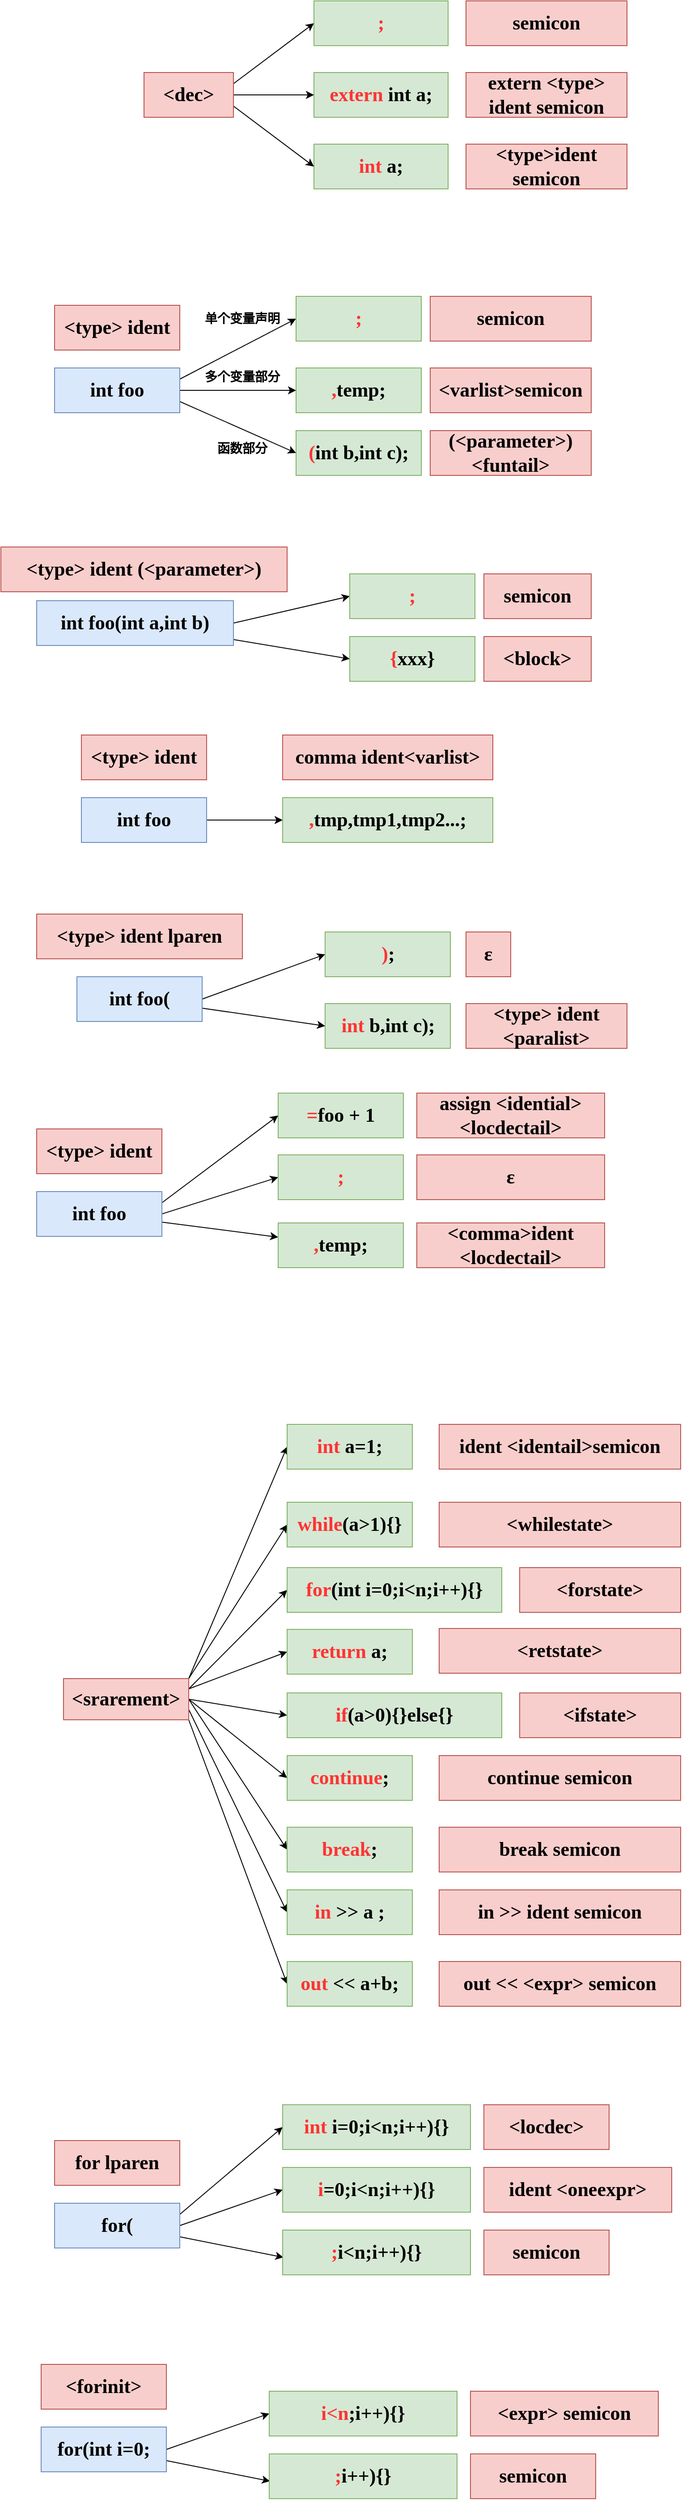 <mxfile version="14.5.1" type="device"><diagram id="L90BtgbcNzhv3W5qgDc9" name="第 1 页"><mxGraphModel dx="981" dy="1730" grid="1" gridSize="10" guides="1" tooltips="1" connect="1" arrows="1" fold="1" page="1" pageScale="1" pageWidth="827" pageHeight="1169" math="0" shadow="0"><root><mxCell id="0"/><mxCell id="1" parent="0"/><mxCell id="10o4doqSelz8UvttUUYn-6" style="rounded=0;orthogonalLoop=1;jettySize=auto;html=1;exitX=1;exitY=0.25;exitDx=0;exitDy=0;entryX=0;entryY=0.5;entryDx=0;entryDy=0;" parent="1" source="10o4doqSelz8UvttUUYn-1" target="10o4doqSelz8UvttUUYn-5" edge="1"><mxGeometry relative="1" as="geometry"/></mxCell><mxCell id="10o4doqSelz8UvttUUYn-7" style="edgeStyle=none;rounded=0;orthogonalLoop=1;jettySize=auto;html=1;" parent="1" source="10o4doqSelz8UvttUUYn-1" target="10o4doqSelz8UvttUUYn-4" edge="1"><mxGeometry relative="1" as="geometry"/></mxCell><mxCell id="10o4doqSelz8UvttUUYn-8" style="edgeStyle=none;rounded=0;orthogonalLoop=1;jettySize=auto;html=1;exitX=1;exitY=0.75;exitDx=0;exitDy=0;entryX=0;entryY=0.5;entryDx=0;entryDy=0;" parent="1" source="10o4doqSelz8UvttUUYn-1" target="10o4doqSelz8UvttUUYn-3" edge="1"><mxGeometry relative="1" as="geometry"/></mxCell><mxCell id="10o4doqSelz8UvttUUYn-1" value="&lt;b&gt;&lt;font face=&quot;Comic Sans MS&quot; style=&quot;font-size: 22px&quot;&gt;int foo&lt;/font&gt;&lt;/b&gt;" style="rounded=0;whiteSpace=wrap;html=1;fillColor=#dae8fc;strokeColor=#6c8ebf;" parent="1" vertex="1"><mxGeometry x="100" y="290" width="140" height="50" as="geometry"/></mxCell><mxCell id="10o4doqSelz8UvttUUYn-2" value="&lt;b&gt;&lt;font face=&quot;Comic Sans MS&quot; style=&quot;font-size: 22px&quot;&gt;&amp;lt;type&amp;gt; ident&lt;/font&gt;&lt;/b&gt;" style="rounded=0;whiteSpace=wrap;html=1;fillColor=#f8cecc;strokeColor=#b85450;" parent="1" vertex="1"><mxGeometry x="100" y="220" width="140" height="50" as="geometry"/></mxCell><mxCell id="10o4doqSelz8UvttUUYn-3" value="&lt;b&gt;&lt;font face=&quot;Comic Sans MS&quot; style=&quot;font-size: 22px&quot;&gt;&lt;font color=&quot;#ff3333&quot;&gt;(&lt;/font&gt;int b,int c);&lt;/font&gt;&lt;/b&gt;" style="rounded=0;whiteSpace=wrap;html=1;fillColor=#d5e8d4;strokeColor=#82b366;" parent="1" vertex="1"><mxGeometry x="370" y="360" width="140" height="50" as="geometry"/></mxCell><mxCell id="10o4doqSelz8UvttUUYn-4" value="&lt;font face=&quot;Comic Sans MS&quot;&gt;&lt;span style=&quot;font-size: 22px&quot;&gt;&lt;b&gt;&lt;font color=&quot;#ff3333&quot;&gt;,&lt;/font&gt;temp;&lt;/b&gt;&lt;/span&gt;&lt;/font&gt;" style="rounded=0;whiteSpace=wrap;html=1;fillColor=#d5e8d4;strokeColor=#82b366;" parent="1" vertex="1"><mxGeometry x="370" y="290" width="140" height="50" as="geometry"/></mxCell><mxCell id="10o4doqSelz8UvttUUYn-5" value="&lt;font face=&quot;Comic Sans MS&quot; color=&quot;#ff3333&quot;&gt;&lt;span style=&quot;font-size: 22px&quot;&gt;&lt;b&gt;;&lt;/b&gt;&lt;/span&gt;&lt;/font&gt;" style="rounded=0;whiteSpace=wrap;html=1;fillColor=#d5e8d4;strokeColor=#82b366;" parent="1" vertex="1"><mxGeometry x="370" y="210" width="140" height="50" as="geometry"/></mxCell><mxCell id="10o4doqSelz8UvttUUYn-9" value="&lt;font face=&quot;Comic Sans MS&quot;&gt;&lt;span style=&quot;font-size: 22px&quot;&gt;&lt;b&gt;(&amp;lt;parameter&amp;gt;)&lt;br&gt;&amp;lt;funtail&amp;gt;&lt;br&gt;&lt;/b&gt;&lt;/span&gt;&lt;/font&gt;" style="rounded=0;whiteSpace=wrap;html=1;fillColor=#f8cecc;strokeColor=#b85450;" parent="1" vertex="1"><mxGeometry x="520" y="360" width="180" height="50" as="geometry"/></mxCell><mxCell id="10o4doqSelz8UvttUUYn-10" value="&lt;font face=&quot;Comic Sans MS&quot;&gt;&lt;span style=&quot;font-size: 22px&quot;&gt;&lt;b&gt;&amp;lt;varlist&amp;gt;semicon&lt;/b&gt;&lt;/span&gt;&lt;/font&gt;" style="rounded=0;whiteSpace=wrap;html=1;fillColor=#f8cecc;strokeColor=#b85450;" parent="1" vertex="1"><mxGeometry x="520" y="290" width="180" height="50" as="geometry"/></mxCell><mxCell id="10o4doqSelz8UvttUUYn-11" value="&lt;font face=&quot;Comic Sans MS&quot;&gt;&lt;span style=&quot;font-size: 22px&quot;&gt;&lt;b&gt;semicon&lt;/b&gt;&lt;/span&gt;&lt;/font&gt;" style="rounded=0;whiteSpace=wrap;html=1;fillColor=#f8cecc;strokeColor=#b85450;" parent="1" vertex="1"><mxGeometry x="520" y="210" width="180" height="50" as="geometry"/></mxCell><mxCell id="10o4doqSelz8UvttUUYn-13" value="&lt;b&gt;&lt;font style=&quot;font-size: 14px&quot;&gt;单个变量声明&lt;/font&gt;&lt;/b&gt;" style="text;html=1;strokeColor=none;fillColor=none;align=center;verticalAlign=middle;whiteSpace=wrap;rounded=0;" parent="1" vertex="1"><mxGeometry x="260" y="225" width="100" height="20" as="geometry"/></mxCell><mxCell id="10o4doqSelz8UvttUUYn-14" value="&lt;b&gt;&lt;font style=&quot;font-size: 14px&quot;&gt;多个变量部分&lt;/font&gt;&lt;/b&gt;" style="text;html=1;strokeColor=none;fillColor=none;align=center;verticalAlign=middle;whiteSpace=wrap;rounded=0;" parent="1" vertex="1"><mxGeometry x="260" y="290" width="100" height="20" as="geometry"/></mxCell><mxCell id="10o4doqSelz8UvttUUYn-15" value="&lt;b&gt;&lt;font style=&quot;font-size: 14px&quot;&gt;函数部分&lt;/font&gt;&lt;/b&gt;" style="text;html=1;strokeColor=none;fillColor=none;align=center;verticalAlign=middle;whiteSpace=wrap;rounded=0;" parent="1" vertex="1"><mxGeometry x="260" y="370" width="100" height="20" as="geometry"/></mxCell><mxCell id="10o4doqSelz8UvttUUYn-22" style="edgeStyle=none;rounded=0;orthogonalLoop=1;jettySize=auto;html=1;entryX=0;entryY=0.5;entryDx=0;entryDy=0;exitX=1;exitY=0.5;exitDx=0;exitDy=0;" parent="1" source="10o4doqSelz8UvttUUYn-16" target="10o4doqSelz8UvttUUYn-18" edge="1"><mxGeometry relative="1" as="geometry"/></mxCell><mxCell id="10o4doqSelz8UvttUUYn-23" style="edgeStyle=none;rounded=0;orthogonalLoop=1;jettySize=auto;html=1;entryX=0;entryY=0.5;entryDx=0;entryDy=0;" parent="1" source="10o4doqSelz8UvttUUYn-16" target="10o4doqSelz8UvttUUYn-19" edge="1"><mxGeometry relative="1" as="geometry"/></mxCell><mxCell id="10o4doqSelz8UvttUUYn-16" value="&lt;b&gt;&lt;font face=&quot;Comic Sans MS&quot; style=&quot;font-size: 22px&quot;&gt;int foo(int a,int b)&lt;/font&gt;&lt;/b&gt;" style="rounded=0;whiteSpace=wrap;html=1;fillColor=#dae8fc;strokeColor=#6c8ebf;" parent="1" vertex="1"><mxGeometry x="80" y="550" width="220" height="50" as="geometry"/></mxCell><mxCell id="10o4doqSelz8UvttUUYn-17" value="&lt;b&gt;&lt;font face=&quot;Comic Sans MS&quot; style=&quot;font-size: 22px&quot;&gt;&amp;lt;type&amp;gt; ident (&amp;lt;parameter&amp;gt;)&lt;/font&gt;&lt;/b&gt;" style="rounded=0;whiteSpace=wrap;html=1;fillColor=#f8cecc;strokeColor=#b85450;" parent="1" vertex="1"><mxGeometry x="40" y="490" width="320" height="50" as="geometry"/></mxCell><mxCell id="10o4doqSelz8UvttUUYn-18" value="&lt;font face=&quot;Comic Sans MS&quot; color=&quot;#ff3333&quot;&gt;&lt;span style=&quot;font-size: 22px&quot;&gt;&lt;b&gt;;&lt;/b&gt;&lt;/span&gt;&lt;/font&gt;" style="rounded=0;whiteSpace=wrap;html=1;fillColor=#d5e8d4;strokeColor=#82b366;" parent="1" vertex="1"><mxGeometry x="430" y="520" width="140" height="50" as="geometry"/></mxCell><mxCell id="10o4doqSelz8UvttUUYn-19" value="&lt;font face=&quot;Comic Sans MS&quot;&gt;&lt;span style=&quot;font-size: 22px&quot;&gt;&lt;b&gt;&lt;font color=&quot;#ff3333&quot;&gt;{&lt;/font&gt;xxx}&lt;/b&gt;&lt;/span&gt;&lt;/font&gt;" style="rounded=0;whiteSpace=wrap;html=1;fillColor=#d5e8d4;strokeColor=#82b366;" parent="1" vertex="1"><mxGeometry x="430" y="590" width="140" height="50" as="geometry"/></mxCell><mxCell id="10o4doqSelz8UvttUUYn-20" value="&lt;font face=&quot;Comic Sans MS&quot;&gt;&lt;span style=&quot;font-size: 22px&quot;&gt;&lt;b&gt;semicon&lt;/b&gt;&lt;/span&gt;&lt;/font&gt;" style="rounded=0;whiteSpace=wrap;html=1;fillColor=#f8cecc;strokeColor=#b85450;" parent="1" vertex="1"><mxGeometry x="580" y="520" width="120" height="50" as="geometry"/></mxCell><mxCell id="10o4doqSelz8UvttUUYn-21" value="&lt;font face=&quot;Comic Sans MS&quot;&gt;&lt;span style=&quot;font-size: 22px&quot;&gt;&lt;b&gt;&amp;lt;block&amp;gt;&lt;/b&gt;&lt;/span&gt;&lt;/font&gt;" style="rounded=0;whiteSpace=wrap;html=1;fillColor=#f8cecc;strokeColor=#b85450;" parent="1" vertex="1"><mxGeometry x="580" y="590" width="120" height="50" as="geometry"/></mxCell><mxCell id="10o4doqSelz8UvttUUYn-24" value="&lt;font face=&quot;Comic Sans MS&quot;&gt;&lt;span style=&quot;font-size: 22px&quot;&gt;&lt;b&gt;&lt;font color=&quot;#ff3333&quot;&gt;extern&lt;/font&gt; int a;&lt;/b&gt;&lt;/span&gt;&lt;/font&gt;" style="rounded=0;whiteSpace=wrap;html=1;fillColor=#d5e8d4;strokeColor=#82b366;" parent="1" vertex="1"><mxGeometry x="390" y="-40" width="150" height="50" as="geometry"/></mxCell><mxCell id="10o4doqSelz8UvttUUYn-25" value="&lt;font face=&quot;Comic Sans MS&quot;&gt;&lt;span style=&quot;font-size: 22px&quot;&gt;&lt;b&gt;&lt;font color=&quot;#ff3333&quot;&gt;int&lt;/font&gt; a;&lt;/b&gt;&lt;/span&gt;&lt;/font&gt;" style="rounded=0;whiteSpace=wrap;html=1;fillColor=#d5e8d4;strokeColor=#82b366;" parent="1" vertex="1"><mxGeometry x="390" y="40" width="150" height="50" as="geometry"/></mxCell><mxCell id="10o4doqSelz8UvttUUYn-26" value="&lt;font face=&quot;Comic Sans MS&quot; color=&quot;#ff3333&quot;&gt;&lt;span style=&quot;font-size: 22px&quot;&gt;&lt;b&gt;;&lt;/b&gt;&lt;/span&gt;&lt;/font&gt;" style="rounded=0;whiteSpace=wrap;html=1;fillColor=#d5e8d4;strokeColor=#82b366;" parent="1" vertex="1"><mxGeometry x="390" y="-120" width="150" height="50" as="geometry"/></mxCell><mxCell id="10o4doqSelz8UvttUUYn-28" style="edgeStyle=none;rounded=0;orthogonalLoop=1;jettySize=auto;html=1;entryX=0;entryY=0.5;entryDx=0;entryDy=0;exitX=1;exitY=0.25;exitDx=0;exitDy=0;" parent="1" source="10o4doqSelz8UvttUUYn-27" target="10o4doqSelz8UvttUUYn-26" edge="1"><mxGeometry relative="1" as="geometry"/></mxCell><mxCell id="10o4doqSelz8UvttUUYn-29" style="edgeStyle=none;rounded=0;orthogonalLoop=1;jettySize=auto;html=1;exitX=1;exitY=0.5;exitDx=0;exitDy=0;entryX=0;entryY=0.5;entryDx=0;entryDy=0;" parent="1" source="10o4doqSelz8UvttUUYn-27" target="10o4doqSelz8UvttUUYn-24" edge="1"><mxGeometry relative="1" as="geometry"/></mxCell><mxCell id="10o4doqSelz8UvttUUYn-30" style="edgeStyle=none;rounded=0;orthogonalLoop=1;jettySize=auto;html=1;exitX=1;exitY=0.75;exitDx=0;exitDy=0;entryX=0;entryY=0.5;entryDx=0;entryDy=0;" parent="1" source="10o4doqSelz8UvttUUYn-27" target="10o4doqSelz8UvttUUYn-25" edge="1"><mxGeometry relative="1" as="geometry"/></mxCell><mxCell id="10o4doqSelz8UvttUUYn-27" value="&lt;b&gt;&lt;font face=&quot;Comic Sans MS&quot; style=&quot;font-size: 22px&quot;&gt;&amp;lt;dec&amp;gt;&lt;/font&gt;&lt;/b&gt;" style="rounded=0;whiteSpace=wrap;html=1;fillColor=#f8cecc;strokeColor=#b85450;" parent="1" vertex="1"><mxGeometry x="200" y="-40" width="100" height="50" as="geometry"/></mxCell><mxCell id="10o4doqSelz8UvttUUYn-31" value="&lt;font face=&quot;Comic Sans MS&quot;&gt;&lt;span style=&quot;font-size: 22px&quot;&gt;&lt;b&gt;semicon&lt;/b&gt;&lt;/span&gt;&lt;/font&gt;" style="rounded=0;whiteSpace=wrap;html=1;fillColor=#f8cecc;strokeColor=#b85450;" parent="1" vertex="1"><mxGeometry x="560" y="-120" width="180" height="50" as="geometry"/></mxCell><mxCell id="10o4doqSelz8UvttUUYn-32" value="&lt;font face=&quot;Comic Sans MS&quot;&gt;&lt;span style=&quot;font-size: 22px&quot;&gt;&lt;b&gt;extern &amp;lt;type&amp;gt; ident semicon&lt;/b&gt;&lt;/span&gt;&lt;/font&gt;" style="rounded=0;whiteSpace=wrap;html=1;fillColor=#f8cecc;strokeColor=#b85450;" parent="1" vertex="1"><mxGeometry x="560" y="-40" width="180" height="50" as="geometry"/></mxCell><mxCell id="10o4doqSelz8UvttUUYn-33" value="&lt;font face=&quot;Comic Sans MS&quot;&gt;&lt;span style=&quot;font-size: 22px&quot;&gt;&lt;b&gt;&amp;lt;type&amp;gt;ident semicon&lt;/b&gt;&lt;/span&gt;&lt;/font&gt;" style="rounded=0;whiteSpace=wrap;html=1;fillColor=#f8cecc;strokeColor=#b85450;" parent="1" vertex="1"><mxGeometry x="560" y="40" width="180" height="50" as="geometry"/></mxCell><mxCell id="10o4doqSelz8UvttUUYn-39" style="edgeStyle=none;rounded=0;orthogonalLoop=1;jettySize=auto;html=1;entryX=0;entryY=0.5;entryDx=0;entryDy=0;" parent="1" source="10o4doqSelz8UvttUUYn-35" target="10o4doqSelz8UvttUUYn-37" edge="1"><mxGeometry relative="1" as="geometry"/></mxCell><mxCell id="10o4doqSelz8UvttUUYn-35" value="&lt;b&gt;&lt;font face=&quot;Comic Sans MS&quot; style=&quot;font-size: 22px&quot;&gt;int foo&lt;/font&gt;&lt;/b&gt;" style="rounded=0;whiteSpace=wrap;html=1;fillColor=#dae8fc;strokeColor=#6c8ebf;" parent="1" vertex="1"><mxGeometry x="130" y="770" width="140" height="50" as="geometry"/></mxCell><mxCell id="10o4doqSelz8UvttUUYn-36" value="&lt;b&gt;&lt;font face=&quot;Comic Sans MS&quot; style=&quot;font-size: 22px&quot;&gt;&amp;lt;type&amp;gt; ident&lt;/font&gt;&lt;/b&gt;" style="rounded=0;whiteSpace=wrap;html=1;fillColor=#f8cecc;strokeColor=#b85450;" parent="1" vertex="1"><mxGeometry x="130" y="700" width="140" height="50" as="geometry"/></mxCell><mxCell id="10o4doqSelz8UvttUUYn-37" value="&lt;font face=&quot;Comic Sans MS&quot;&gt;&lt;span style=&quot;font-size: 22px&quot;&gt;&lt;b&gt;&lt;font color=&quot;#ff3333&quot;&gt;,&lt;/font&gt;tmp,tmp1,tmp2...;&lt;/b&gt;&lt;/span&gt;&lt;/font&gt;" style="rounded=0;whiteSpace=wrap;html=1;fillColor=#d5e8d4;strokeColor=#82b366;" parent="1" vertex="1"><mxGeometry x="355" y="770" width="235" height="50" as="geometry"/></mxCell><mxCell id="10o4doqSelz8UvttUUYn-38" value="&lt;font face=&quot;Comic Sans MS&quot;&gt;&lt;span style=&quot;font-size: 22px&quot;&gt;&lt;b&gt;comma ident&amp;lt;varlist&amp;gt;&lt;/b&gt;&lt;/span&gt;&lt;/font&gt;" style="rounded=0;whiteSpace=wrap;html=1;fillColor=#f8cecc;strokeColor=#b85450;" parent="1" vertex="1"><mxGeometry x="355" y="700" width="235" height="50" as="geometry"/></mxCell><mxCell id="10o4doqSelz8UvttUUYn-46" style="edgeStyle=none;rounded=0;orthogonalLoop=1;jettySize=auto;html=1;entryX=0;entryY=0.5;entryDx=0;entryDy=0;exitX=1;exitY=0.5;exitDx=0;exitDy=0;" parent="1" source="10o4doqSelz8UvttUUYn-40" target="10o4doqSelz8UvttUUYn-43" edge="1"><mxGeometry relative="1" as="geometry"/></mxCell><mxCell id="10o4doqSelz8UvttUUYn-47" style="edgeStyle=none;rounded=0;orthogonalLoop=1;jettySize=auto;html=1;entryX=0;entryY=0.5;entryDx=0;entryDy=0;" parent="1" source="10o4doqSelz8UvttUUYn-40" target="10o4doqSelz8UvttUUYn-42" edge="1"><mxGeometry relative="1" as="geometry"/></mxCell><mxCell id="10o4doqSelz8UvttUUYn-40" value="&lt;b&gt;&lt;font face=&quot;Comic Sans MS&quot; style=&quot;font-size: 22px&quot;&gt;int foo(&lt;/font&gt;&lt;/b&gt;" style="rounded=0;whiteSpace=wrap;html=1;fillColor=#dae8fc;strokeColor=#6c8ebf;" parent="1" vertex="1"><mxGeometry x="125" y="970" width="140" height="50" as="geometry"/></mxCell><mxCell id="10o4doqSelz8UvttUUYn-41" value="&lt;b&gt;&lt;font face=&quot;Comic Sans MS&quot; style=&quot;font-size: 22px&quot;&gt;&amp;lt;type&amp;gt; ident lparen&lt;/font&gt;&lt;/b&gt;" style="rounded=0;whiteSpace=wrap;html=1;fillColor=#f8cecc;strokeColor=#b85450;" parent="1" vertex="1"><mxGeometry x="80" y="900" width="230" height="50" as="geometry"/></mxCell><mxCell id="10o4doqSelz8UvttUUYn-42" value="&lt;b&gt;&lt;font face=&quot;Comic Sans MS&quot; style=&quot;font-size: 22px&quot;&gt;&lt;font color=&quot;#ff3333&quot;&gt;int&lt;/font&gt; b,int c);&lt;/font&gt;&lt;/b&gt;" style="rounded=0;whiteSpace=wrap;html=1;fillColor=#d5e8d4;strokeColor=#82b366;" parent="1" vertex="1"><mxGeometry x="402.5" y="1000" width="140" height="50" as="geometry"/></mxCell><mxCell id="10o4doqSelz8UvttUUYn-43" value="&lt;font face=&quot;Comic Sans MS&quot;&gt;&lt;span style=&quot;font-size: 22px&quot;&gt;&lt;b&gt;&lt;font color=&quot;#ff3333&quot;&gt;)&lt;/font&gt;;&lt;/b&gt;&lt;/span&gt;&lt;/font&gt;" style="rounded=0;whiteSpace=wrap;html=1;fillColor=#d5e8d4;strokeColor=#82b366;" parent="1" vertex="1"><mxGeometry x="402.5" y="920" width="140" height="50" as="geometry"/></mxCell><mxCell id="10o4doqSelz8UvttUUYn-44" value="&lt;font face=&quot;Comic Sans MS&quot;&gt;&lt;span style=&quot;font-size: 22px&quot;&gt;&lt;b&gt;ε&lt;/b&gt;&lt;/span&gt;&lt;/font&gt;" style="rounded=0;whiteSpace=wrap;html=1;fillColor=#f8cecc;strokeColor=#b85450;" parent="1" vertex="1"><mxGeometry x="560" y="920" width="50" height="50" as="geometry"/></mxCell><mxCell id="10o4doqSelz8UvttUUYn-45" value="&lt;font face=&quot;Comic Sans MS&quot;&gt;&lt;span style=&quot;font-size: 22px&quot;&gt;&lt;b&gt;&amp;lt;type&amp;gt; ident &amp;lt;paralist&amp;gt;&lt;/b&gt;&lt;/span&gt;&lt;/font&gt;" style="rounded=0;whiteSpace=wrap;html=1;fillColor=#f8cecc;strokeColor=#b85450;" parent="1" vertex="1"><mxGeometry x="560" y="1000" width="180" height="50" as="geometry"/></mxCell><mxCell id="10o4doqSelz8UvttUUYn-49" style="rounded=0;orthogonalLoop=1;jettySize=auto;html=1;exitX=1;exitY=0.25;exitDx=0;exitDy=0;entryX=0;entryY=0.5;entryDx=0;entryDy=0;" parent="1" source="10o4doqSelz8UvttUUYn-52" target="10o4doqSelz8UvttUUYn-56" edge="1"><mxGeometry relative="1" as="geometry"><Array as="points"><mxPoint x="220" y="1235"/></Array></mxGeometry></mxCell><mxCell id="10o4doqSelz8UvttUUYn-50" style="edgeStyle=none;rounded=0;orthogonalLoop=1;jettySize=auto;html=1;" parent="1" source="10o4doqSelz8UvttUUYn-52" target="10o4doqSelz8UvttUUYn-55" edge="1"><mxGeometry relative="1" as="geometry"/></mxCell><mxCell id="10o4doqSelz8UvttUUYn-65" style="edgeStyle=none;rounded=0;orthogonalLoop=1;jettySize=auto;html=1;exitX=1;exitY=0.25;exitDx=0;exitDy=0;entryX=0;entryY=0.5;entryDx=0;entryDy=0;" parent="1" source="10o4doqSelz8UvttUUYn-52" target="10o4doqSelz8UvttUUYn-63" edge="1"><mxGeometry relative="1" as="geometry"/></mxCell><mxCell id="10o4doqSelz8UvttUUYn-52" value="&lt;b&gt;&lt;font face=&quot;Comic Sans MS&quot; style=&quot;font-size: 22px&quot;&gt;int foo&lt;/font&gt;&lt;/b&gt;" style="rounded=0;whiteSpace=wrap;html=1;fillColor=#dae8fc;strokeColor=#6c8ebf;" parent="1" vertex="1"><mxGeometry x="80" y="1210" width="140" height="50" as="geometry"/></mxCell><mxCell id="10o4doqSelz8UvttUUYn-53" value="&lt;b&gt;&lt;font face=&quot;Comic Sans MS&quot; style=&quot;font-size: 22px&quot;&gt;&amp;lt;type&amp;gt; ident&lt;/font&gt;&lt;/b&gt;" style="rounded=0;whiteSpace=wrap;html=1;fillColor=#f8cecc;strokeColor=#b85450;" parent="1" vertex="1"><mxGeometry x="80" y="1140" width="140" height="50" as="geometry"/></mxCell><mxCell id="10o4doqSelz8UvttUUYn-55" value="&lt;font face=&quot;Comic Sans MS&quot;&gt;&lt;span style=&quot;font-size: 22px&quot;&gt;&lt;b&gt;&lt;font color=&quot;#ff3333&quot;&gt;,&lt;/font&gt;temp;&lt;/b&gt;&lt;/span&gt;&lt;/font&gt;" style="rounded=0;whiteSpace=wrap;html=1;fillColor=#d5e8d4;strokeColor=#82b366;" parent="1" vertex="1"><mxGeometry x="350" y="1245" width="140" height="50" as="geometry"/></mxCell><mxCell id="10o4doqSelz8UvttUUYn-56" value="&lt;font face=&quot;Comic Sans MS&quot; color=&quot;#ff3333&quot;&gt;&lt;span style=&quot;font-size: 22px&quot;&gt;&lt;b&gt;;&lt;/b&gt;&lt;/span&gt;&lt;/font&gt;" style="rounded=0;whiteSpace=wrap;html=1;fillColor=#d5e8d4;strokeColor=#82b366;" parent="1" vertex="1"><mxGeometry x="350" y="1169" width="140" height="50" as="geometry"/></mxCell><mxCell id="10o4doqSelz8UvttUUYn-58" value="&lt;font face=&quot;Comic Sans MS&quot;&gt;&lt;span style=&quot;font-size: 22px&quot;&gt;&lt;b&gt;&amp;lt;comma&amp;gt;ident &amp;lt;locdectail&amp;gt;&lt;/b&gt;&lt;/span&gt;&lt;/font&gt;" style="rounded=0;whiteSpace=wrap;html=1;fillColor=#f8cecc;strokeColor=#b85450;" parent="1" vertex="1"><mxGeometry x="505" y="1245" width="210" height="50" as="geometry"/></mxCell><mxCell id="10o4doqSelz8UvttUUYn-59" value="&lt;font face=&quot;Comic Sans MS&quot;&gt;&lt;span style=&quot;font-size: 22px&quot;&gt;&lt;b&gt;ε&lt;/b&gt;&lt;/span&gt;&lt;/font&gt;" style="rounded=0;whiteSpace=wrap;html=1;fillColor=#f8cecc;strokeColor=#b85450;" parent="1" vertex="1"><mxGeometry x="505" y="1169" width="210" height="50" as="geometry"/></mxCell><mxCell id="10o4doqSelz8UvttUUYn-63" value="&lt;font face=&quot;Comic Sans MS&quot;&gt;&lt;span style=&quot;font-size: 22px&quot;&gt;&lt;b&gt;&lt;font color=&quot;#ff3333&quot;&gt;=&lt;/font&gt;foo + 1&lt;/b&gt;&lt;/span&gt;&lt;/font&gt;" style="rounded=0;whiteSpace=wrap;html=1;fillColor=#d5e8d4;strokeColor=#82b366;" parent="1" vertex="1"><mxGeometry x="350" y="1100" width="140" height="50" as="geometry"/></mxCell><mxCell id="10o4doqSelz8UvttUUYn-64" value="&lt;font face=&quot;Comic Sans MS&quot;&gt;&lt;span style=&quot;font-size: 22px&quot;&gt;&lt;b&gt;assign &amp;lt;idential&amp;gt;&amp;lt;locdectail&amp;gt;&lt;/b&gt;&lt;/span&gt;&lt;/font&gt;" style="rounded=0;whiteSpace=wrap;html=1;fillColor=#f8cecc;strokeColor=#b85450;" parent="1" vertex="1"><mxGeometry x="505" y="1100" width="210" height="50" as="geometry"/></mxCell><mxCell id="HZL_NlcxcB1534XH_2X8-18" style="rounded=0;orthogonalLoop=1;jettySize=auto;html=1;entryX=0;entryY=0.5;entryDx=0;entryDy=0;exitX=1;exitY=0;exitDx=0;exitDy=0;" edge="1" parent="1" source="HZL_NlcxcB1534XH_2X8-1" target="HZL_NlcxcB1534XH_2X8-2"><mxGeometry relative="1" as="geometry"/></mxCell><mxCell id="HZL_NlcxcB1534XH_2X8-20" style="edgeStyle=none;rounded=0;orthogonalLoop=1;jettySize=auto;html=1;exitX=1;exitY=0;exitDx=0;exitDy=0;entryX=0;entryY=0.5;entryDx=0;entryDy=0;" edge="1" parent="1" source="HZL_NlcxcB1534XH_2X8-1" target="HZL_NlcxcB1534XH_2X8-3"><mxGeometry relative="1" as="geometry"/></mxCell><mxCell id="HZL_NlcxcB1534XH_2X8-21" style="edgeStyle=none;rounded=0;orthogonalLoop=1;jettySize=auto;html=1;exitX=1;exitY=0.25;exitDx=0;exitDy=0;entryX=0;entryY=0.5;entryDx=0;entryDy=0;" edge="1" parent="1" source="HZL_NlcxcB1534XH_2X8-1" target="HZL_NlcxcB1534XH_2X8-4"><mxGeometry relative="1" as="geometry"/></mxCell><mxCell id="HZL_NlcxcB1534XH_2X8-22" style="edgeStyle=none;rounded=0;orthogonalLoop=1;jettySize=auto;html=1;exitX=1;exitY=0.25;exitDx=0;exitDy=0;entryX=0;entryY=0.5;entryDx=0;entryDy=0;" edge="1" parent="1" source="HZL_NlcxcB1534XH_2X8-1" target="HZL_NlcxcB1534XH_2X8-5"><mxGeometry relative="1" as="geometry"/></mxCell><mxCell id="HZL_NlcxcB1534XH_2X8-23" style="edgeStyle=none;rounded=0;orthogonalLoop=1;jettySize=auto;html=1;exitX=1;exitY=0.5;exitDx=0;exitDy=0;entryX=0;entryY=0.5;entryDx=0;entryDy=0;" edge="1" parent="1" source="HZL_NlcxcB1534XH_2X8-1" target="HZL_NlcxcB1534XH_2X8-6"><mxGeometry relative="1" as="geometry"/></mxCell><mxCell id="HZL_NlcxcB1534XH_2X8-24" style="edgeStyle=none;rounded=0;orthogonalLoop=1;jettySize=auto;html=1;exitX=1;exitY=0.5;exitDx=0;exitDy=0;entryX=0;entryY=0.5;entryDx=0;entryDy=0;" edge="1" parent="1" source="HZL_NlcxcB1534XH_2X8-1" target="HZL_NlcxcB1534XH_2X8-7"><mxGeometry relative="1" as="geometry"/></mxCell><mxCell id="HZL_NlcxcB1534XH_2X8-25" style="edgeStyle=none;rounded=0;orthogonalLoop=1;jettySize=auto;html=1;exitX=1;exitY=0.75;exitDx=0;exitDy=0;entryX=0;entryY=0.5;entryDx=0;entryDy=0;" edge="1" parent="1" source="HZL_NlcxcB1534XH_2X8-1" target="HZL_NlcxcB1534XH_2X8-8"><mxGeometry relative="1" as="geometry"/></mxCell><mxCell id="HZL_NlcxcB1534XH_2X8-26" style="edgeStyle=none;rounded=0;orthogonalLoop=1;jettySize=auto;html=1;exitX=1;exitY=1;exitDx=0;exitDy=0;entryX=0;entryY=0.5;entryDx=0;entryDy=0;" edge="1" parent="1" source="HZL_NlcxcB1534XH_2X8-1" target="HZL_NlcxcB1534XH_2X8-9"><mxGeometry relative="1" as="geometry"/></mxCell><mxCell id="HZL_NlcxcB1534XH_2X8-29" style="edgeStyle=none;rounded=0;orthogonalLoop=1;jettySize=auto;html=1;exitX=1;exitY=0.5;exitDx=0;exitDy=0;entryX=0;entryY=0.5;entryDx=0;entryDy=0;" edge="1" parent="1" source="HZL_NlcxcB1534XH_2X8-1" target="HZL_NlcxcB1534XH_2X8-27"><mxGeometry relative="1" as="geometry"/></mxCell><mxCell id="HZL_NlcxcB1534XH_2X8-1" value="&lt;font face=&quot;Comic Sans MS&quot;&gt;&lt;span style=&quot;font-size: 22px&quot;&gt;&lt;b&gt;&amp;lt;srarement&amp;gt;&lt;/b&gt;&lt;/span&gt;&lt;/font&gt;" style="rounded=0;whiteSpace=wrap;html=1;fillColor=#f8cecc;strokeColor=#b85450;" vertex="1" parent="1"><mxGeometry x="110" y="1754" width="140" height="46" as="geometry"/></mxCell><mxCell id="HZL_NlcxcB1534XH_2X8-2" value="&lt;font face=&quot;Comic Sans MS&quot;&gt;&lt;span style=&quot;font-size: 22px&quot;&gt;&lt;b&gt;&lt;font color=&quot;#ff3333&quot;&gt;int&lt;/font&gt; a=1;&lt;/b&gt;&lt;/span&gt;&lt;/font&gt;" style="rounded=0;whiteSpace=wrap;html=1;fillColor=#d5e8d4;strokeColor=#82b366;" vertex="1" parent="1"><mxGeometry x="360" y="1470" width="140" height="50" as="geometry"/></mxCell><mxCell id="HZL_NlcxcB1534XH_2X8-3" value="&lt;font face=&quot;Comic Sans MS&quot;&gt;&lt;span style=&quot;font-size: 22px&quot;&gt;&lt;b&gt;&lt;font color=&quot;#ff3333&quot;&gt;while&lt;/font&gt;(a&amp;gt;1){}&lt;/b&gt;&lt;/span&gt;&lt;/font&gt;" style="rounded=0;whiteSpace=wrap;html=1;fillColor=#d5e8d4;strokeColor=#82b366;" vertex="1" parent="1"><mxGeometry x="360" y="1557" width="140" height="50" as="geometry"/></mxCell><mxCell id="HZL_NlcxcB1534XH_2X8-4" value="&lt;font face=&quot;Comic Sans MS&quot;&gt;&lt;span style=&quot;font-size: 22px&quot;&gt;&lt;b&gt;&lt;font color=&quot;#ff3333&quot;&gt;for&lt;/font&gt;(int i=0;i&amp;lt;n;i++){}&lt;/b&gt;&lt;/span&gt;&lt;/font&gt;" style="rounded=0;whiteSpace=wrap;html=1;fillColor=#d5e8d4;strokeColor=#82b366;" vertex="1" parent="1"><mxGeometry x="360" y="1630" width="240" height="50" as="geometry"/></mxCell><mxCell id="HZL_NlcxcB1534XH_2X8-5" value="&lt;font face=&quot;Comic Sans MS&quot;&gt;&lt;span style=&quot;font-size: 22px&quot;&gt;&lt;b&gt;&lt;font color=&quot;#ff3333&quot;&gt;return&lt;/font&gt; a;&lt;/b&gt;&lt;/span&gt;&lt;/font&gt;" style="rounded=0;whiteSpace=wrap;html=1;fillColor=#d5e8d4;strokeColor=#82b366;" vertex="1" parent="1"><mxGeometry x="360" y="1699" width="140" height="50" as="geometry"/></mxCell><mxCell id="HZL_NlcxcB1534XH_2X8-6" value="&lt;font face=&quot;Comic Sans MS&quot;&gt;&lt;span style=&quot;font-size: 22px&quot;&gt;&lt;b&gt;&lt;font color=&quot;#ff3333&quot;&gt;continue&lt;/font&gt;;&lt;/b&gt;&lt;/span&gt;&lt;/font&gt;" style="rounded=0;whiteSpace=wrap;html=1;fillColor=#d5e8d4;strokeColor=#82b366;" vertex="1" parent="1"><mxGeometry x="360" y="1840" width="140" height="50" as="geometry"/></mxCell><mxCell id="HZL_NlcxcB1534XH_2X8-7" value="&lt;font face=&quot;Comic Sans MS&quot;&gt;&lt;span style=&quot;font-size: 22px&quot;&gt;&lt;b&gt;&lt;font color=&quot;#ff3333&quot;&gt;break&lt;/font&gt;;&lt;/b&gt;&lt;/span&gt;&lt;/font&gt;" style="rounded=0;whiteSpace=wrap;html=1;fillColor=#d5e8d4;strokeColor=#82b366;" vertex="1" parent="1"><mxGeometry x="360" y="1920" width="140" height="50" as="geometry"/></mxCell><mxCell id="HZL_NlcxcB1534XH_2X8-8" value="&lt;font face=&quot;Comic Sans MS&quot;&gt;&lt;span style=&quot;font-size: 22px&quot;&gt;&lt;b&gt;&lt;font color=&quot;#ff3333&quot;&gt;in &lt;/font&gt;&amp;gt;&amp;gt; a&lt;font color=&quot;#ff3333&quot;&gt;&amp;nbsp;&lt;/font&gt;;&lt;/b&gt;&lt;/span&gt;&lt;/font&gt;" style="rounded=0;whiteSpace=wrap;html=1;fillColor=#d5e8d4;strokeColor=#82b366;" vertex="1" parent="1"><mxGeometry x="360" y="1990" width="140" height="50" as="geometry"/></mxCell><mxCell id="HZL_NlcxcB1534XH_2X8-9" value="&lt;font face=&quot;Comic Sans MS&quot;&gt;&lt;span style=&quot;font-size: 22px&quot;&gt;&lt;b&gt;&lt;font color=&quot;#ff3333&quot;&gt;out &lt;/font&gt;&amp;lt;&amp;lt; a+b;&lt;/b&gt;&lt;/span&gt;&lt;/font&gt;" style="rounded=0;whiteSpace=wrap;html=1;fillColor=#d5e8d4;strokeColor=#82b366;" vertex="1" parent="1"><mxGeometry x="360" y="2070" width="140" height="50" as="geometry"/></mxCell><mxCell id="HZL_NlcxcB1534XH_2X8-10" value="&lt;font face=&quot;Comic Sans MS&quot;&gt;&lt;span style=&quot;font-size: 22px&quot;&gt;&lt;b&gt;ident &amp;lt;identail&amp;gt;semicon&lt;/b&gt;&lt;/span&gt;&lt;/font&gt;" style="rounded=0;whiteSpace=wrap;html=1;fillColor=#f8cecc;strokeColor=#b85450;" vertex="1" parent="1"><mxGeometry x="530" y="1470" width="270" height="50" as="geometry"/></mxCell><mxCell id="HZL_NlcxcB1534XH_2X8-11" value="&lt;font face=&quot;Comic Sans MS&quot;&gt;&lt;span style=&quot;font-size: 22px&quot;&gt;&lt;b&gt;&amp;lt;whilestate&amp;gt;&lt;/b&gt;&lt;/span&gt;&lt;/font&gt;" style="rounded=0;whiteSpace=wrap;html=1;fillColor=#f8cecc;strokeColor=#b85450;" vertex="1" parent="1"><mxGeometry x="530" y="1557" width="270" height="50" as="geometry"/></mxCell><mxCell id="HZL_NlcxcB1534XH_2X8-12" value="&lt;font face=&quot;Comic Sans MS&quot;&gt;&lt;span style=&quot;font-size: 22px&quot;&gt;&lt;b&gt;&amp;lt;forstate&amp;gt;&lt;/b&gt;&lt;/span&gt;&lt;/font&gt;" style="rounded=0;whiteSpace=wrap;html=1;fillColor=#f8cecc;strokeColor=#b85450;" vertex="1" parent="1"><mxGeometry x="620" y="1630" width="180" height="50" as="geometry"/></mxCell><mxCell id="HZL_NlcxcB1534XH_2X8-13" value="&lt;font face=&quot;Comic Sans MS&quot;&gt;&lt;span style=&quot;font-size: 22px&quot;&gt;&lt;b&gt;&amp;lt;retstate&amp;gt;&lt;/b&gt;&lt;/span&gt;&lt;/font&gt;" style="rounded=0;whiteSpace=wrap;html=1;fillColor=#f8cecc;strokeColor=#b85450;" vertex="1" parent="1"><mxGeometry x="530" y="1698" width="270" height="50" as="geometry"/></mxCell><mxCell id="HZL_NlcxcB1534XH_2X8-14" value="&lt;font face=&quot;Comic Sans MS&quot;&gt;&lt;span style=&quot;font-size: 22px&quot;&gt;&lt;b&gt;continue semicon&lt;/b&gt;&lt;/span&gt;&lt;/font&gt;" style="rounded=0;whiteSpace=wrap;html=1;fillColor=#f8cecc;strokeColor=#b85450;" vertex="1" parent="1"><mxGeometry x="530" y="1840" width="270" height="50" as="geometry"/></mxCell><mxCell id="HZL_NlcxcB1534XH_2X8-15" value="&lt;font face=&quot;Comic Sans MS&quot;&gt;&lt;span style=&quot;font-size: 22px&quot;&gt;&lt;b&gt;break semicon&lt;/b&gt;&lt;/span&gt;&lt;/font&gt;" style="rounded=0;whiteSpace=wrap;html=1;fillColor=#f8cecc;strokeColor=#b85450;" vertex="1" parent="1"><mxGeometry x="530" y="1920" width="270" height="50" as="geometry"/></mxCell><mxCell id="HZL_NlcxcB1534XH_2X8-16" value="&lt;font face=&quot;Comic Sans MS&quot;&gt;&lt;span style=&quot;font-size: 22px&quot;&gt;&lt;b&gt;in &amp;gt;&amp;gt; ident semicon&lt;/b&gt;&lt;/span&gt;&lt;/font&gt;" style="rounded=0;whiteSpace=wrap;html=1;fillColor=#f8cecc;strokeColor=#b85450;" vertex="1" parent="1"><mxGeometry x="530" y="1990" width="270" height="50" as="geometry"/></mxCell><mxCell id="HZL_NlcxcB1534XH_2X8-17" value="&lt;font face=&quot;Comic Sans MS&quot;&gt;&lt;span style=&quot;font-size: 22px&quot;&gt;&lt;b&gt;out &amp;lt;&amp;lt; &amp;lt;expr&amp;gt; semicon&lt;/b&gt;&lt;/span&gt;&lt;/font&gt;" style="rounded=0;whiteSpace=wrap;html=1;fillColor=#f8cecc;strokeColor=#b85450;" vertex="1" parent="1"><mxGeometry x="530" y="2070" width="270" height="50" as="geometry"/></mxCell><mxCell id="HZL_NlcxcB1534XH_2X8-27" value="&lt;font face=&quot;Comic Sans MS&quot;&gt;&lt;span style=&quot;font-size: 22px&quot;&gt;&lt;b&gt;&lt;font color=&quot;#ff3333&quot;&gt;if&lt;/font&gt;(a&amp;gt;0){}else{}&lt;/b&gt;&lt;/span&gt;&lt;/font&gt;" style="rounded=0;whiteSpace=wrap;html=1;fillColor=#d5e8d4;strokeColor=#82b366;" vertex="1" parent="1"><mxGeometry x="360" y="1770" width="240" height="50" as="geometry"/></mxCell><mxCell id="HZL_NlcxcB1534XH_2X8-28" value="&lt;font face=&quot;Comic Sans MS&quot;&gt;&lt;span style=&quot;font-size: 22px&quot;&gt;&lt;b&gt;&amp;lt;ifstate&amp;gt;&lt;/b&gt;&lt;/span&gt;&lt;/font&gt;" style="rounded=0;whiteSpace=wrap;html=1;fillColor=#f8cecc;strokeColor=#b85450;" vertex="1" parent="1"><mxGeometry x="620" y="1770" width="180" height="50" as="geometry"/></mxCell><mxCell id="HZL_NlcxcB1534XH_2X8-39" style="edgeStyle=none;rounded=0;orthogonalLoop=1;jettySize=auto;html=1;exitX=1;exitY=0.25;exitDx=0;exitDy=0;entryX=0;entryY=0.5;entryDx=0;entryDy=0;" edge="1" parent="1" source="HZL_NlcxcB1534XH_2X8-31" target="HZL_NlcxcB1534XH_2X8-33"><mxGeometry relative="1" as="geometry"/></mxCell><mxCell id="HZL_NlcxcB1534XH_2X8-40" style="edgeStyle=none;rounded=0;orthogonalLoop=1;jettySize=auto;html=1;entryX=0;entryY=0.5;entryDx=0;entryDy=0;exitX=1;exitY=0.5;exitDx=0;exitDy=0;" edge="1" parent="1" source="HZL_NlcxcB1534XH_2X8-31" target="HZL_NlcxcB1534XH_2X8-34"><mxGeometry relative="1" as="geometry"/></mxCell><mxCell id="HZL_NlcxcB1534XH_2X8-41" style="edgeStyle=none;rounded=0;orthogonalLoop=1;jettySize=auto;html=1;exitX=1;exitY=0.75;exitDx=0;exitDy=0;entryX=0.004;entryY=0.61;entryDx=0;entryDy=0;entryPerimeter=0;" edge="1" parent="1" source="HZL_NlcxcB1534XH_2X8-31" target="HZL_NlcxcB1534XH_2X8-35"><mxGeometry relative="1" as="geometry"/></mxCell><mxCell id="HZL_NlcxcB1534XH_2X8-31" value="&lt;b&gt;&lt;font face=&quot;Comic Sans MS&quot; style=&quot;font-size: 22px&quot;&gt;for(&lt;/font&gt;&lt;/b&gt;" style="rounded=0;whiteSpace=wrap;html=1;fillColor=#dae8fc;strokeColor=#6c8ebf;" vertex="1" parent="1"><mxGeometry x="100" y="2340" width="140" height="50" as="geometry"/></mxCell><mxCell id="HZL_NlcxcB1534XH_2X8-32" value="&lt;b&gt;&lt;font face=&quot;Comic Sans MS&quot; style=&quot;font-size: 22px&quot;&gt;for lparen&lt;/font&gt;&lt;/b&gt;" style="rounded=0;whiteSpace=wrap;html=1;fillColor=#f8cecc;strokeColor=#b85450;" vertex="1" parent="1"><mxGeometry x="100" y="2270" width="140" height="50" as="geometry"/></mxCell><mxCell id="HZL_NlcxcB1534XH_2X8-33" value="&lt;font face=&quot;Comic Sans MS&quot;&gt;&lt;span style=&quot;font-size: 22px&quot;&gt;&lt;b&gt;&lt;font color=&quot;#ff3333&quot;&gt;int&lt;/font&gt; i=0;i&amp;lt;n;i++){}&lt;/b&gt;&lt;/span&gt;&lt;/font&gt;" style="rounded=0;whiteSpace=wrap;html=1;fillColor=#d5e8d4;strokeColor=#82b366;" vertex="1" parent="1"><mxGeometry x="355" y="2230" width="210" height="50" as="geometry"/></mxCell><mxCell id="HZL_NlcxcB1534XH_2X8-34" value="&lt;font face=&quot;Comic Sans MS&quot;&gt;&lt;span style=&quot;font-size: 22px&quot;&gt;&lt;b&gt;&lt;font color=&quot;#ff3333&quot;&gt;i&lt;/font&gt;=0;i&amp;lt;n;i++){}&lt;/b&gt;&lt;/span&gt;&lt;/font&gt;" style="rounded=0;whiteSpace=wrap;html=1;fillColor=#d5e8d4;strokeColor=#82b366;" vertex="1" parent="1"><mxGeometry x="355" y="2300" width="210" height="50" as="geometry"/></mxCell><mxCell id="HZL_NlcxcB1534XH_2X8-35" value="&lt;font face=&quot;Comic Sans MS&quot;&gt;&lt;span style=&quot;font-size: 22px&quot;&gt;&lt;b&gt;&lt;font color=&quot;#ff3333&quot;&gt;;&lt;/font&gt;i&amp;lt;n;i++){}&lt;/b&gt;&lt;/span&gt;&lt;/font&gt;" style="rounded=0;whiteSpace=wrap;html=1;fillColor=#d5e8d4;strokeColor=#82b366;" vertex="1" parent="1"><mxGeometry x="355" y="2370" width="210" height="50" as="geometry"/></mxCell><mxCell id="HZL_NlcxcB1534XH_2X8-36" value="&lt;font face=&quot;Comic Sans MS&quot;&gt;&lt;span style=&quot;font-size: 22px&quot;&gt;&lt;b&gt;&amp;lt;locdec&amp;gt;&lt;/b&gt;&lt;/span&gt;&lt;/font&gt;" style="rounded=0;whiteSpace=wrap;html=1;fillColor=#f8cecc;strokeColor=#b85450;" vertex="1" parent="1"><mxGeometry x="580" y="2230" width="140" height="50" as="geometry"/></mxCell><mxCell id="HZL_NlcxcB1534XH_2X8-37" value="&lt;font face=&quot;Comic Sans MS&quot;&gt;&lt;span style=&quot;font-size: 22px&quot;&gt;&lt;b&gt;ident &amp;lt;oneexpr&amp;gt;&lt;/b&gt;&lt;/span&gt;&lt;/font&gt;" style="rounded=0;whiteSpace=wrap;html=1;fillColor=#f8cecc;strokeColor=#b85450;" vertex="1" parent="1"><mxGeometry x="580" y="2300" width="210" height="50" as="geometry"/></mxCell><mxCell id="HZL_NlcxcB1534XH_2X8-38" value="&lt;font face=&quot;Comic Sans MS&quot;&gt;&lt;span style=&quot;font-size: 22px&quot;&gt;&lt;b&gt;semicon&lt;/b&gt;&lt;/span&gt;&lt;/font&gt;" style="rounded=0;whiteSpace=wrap;html=1;fillColor=#f8cecc;strokeColor=#b85450;" vertex="1" parent="1"><mxGeometry x="580" y="2370" width="140" height="50" as="geometry"/></mxCell><mxCell id="HZL_NlcxcB1534XH_2X8-44" style="edgeStyle=none;rounded=0;orthogonalLoop=1;jettySize=auto;html=1;entryX=0;entryY=0.5;entryDx=0;entryDy=0;exitX=1;exitY=0.5;exitDx=0;exitDy=0;" edge="1" parent="1" source="HZL_NlcxcB1534XH_2X8-46" target="HZL_NlcxcB1534XH_2X8-49"><mxGeometry relative="1" as="geometry"/></mxCell><mxCell id="HZL_NlcxcB1534XH_2X8-45" style="edgeStyle=none;rounded=0;orthogonalLoop=1;jettySize=auto;html=1;exitX=1;exitY=0.75;exitDx=0;exitDy=0;entryX=0.004;entryY=0.61;entryDx=0;entryDy=0;entryPerimeter=0;" edge="1" parent="1" source="HZL_NlcxcB1534XH_2X8-46" target="HZL_NlcxcB1534XH_2X8-50"><mxGeometry relative="1" as="geometry"/></mxCell><mxCell id="HZL_NlcxcB1534XH_2X8-46" value="&lt;b&gt;&lt;font face=&quot;Comic Sans MS&quot; style=&quot;font-size: 22px&quot;&gt;for(int i=0;&lt;/font&gt;&lt;/b&gt;" style="rounded=0;whiteSpace=wrap;html=1;fillColor=#dae8fc;strokeColor=#6c8ebf;" vertex="1" parent="1"><mxGeometry x="85" y="2590" width="140" height="50" as="geometry"/></mxCell><mxCell id="HZL_NlcxcB1534XH_2X8-47" value="&lt;font face=&quot;Comic Sans MS&quot;&gt;&lt;span style=&quot;font-size: 22px&quot;&gt;&lt;b&gt;&amp;lt;forinit&amp;gt;&lt;/b&gt;&lt;/span&gt;&lt;/font&gt;" style="rounded=0;whiteSpace=wrap;html=1;fillColor=#f8cecc;strokeColor=#b85450;" vertex="1" parent="1"><mxGeometry x="85" y="2520" width="140" height="50" as="geometry"/></mxCell><mxCell id="HZL_NlcxcB1534XH_2X8-49" value="&lt;font face=&quot;Comic Sans MS&quot;&gt;&lt;span style=&quot;font-size: 22px&quot;&gt;&lt;b&gt;&lt;font color=&quot;#ff3333&quot;&gt;i&amp;lt;n&lt;/font&gt;;i++){}&lt;/b&gt;&lt;/span&gt;&lt;/font&gt;" style="rounded=0;whiteSpace=wrap;html=1;fillColor=#d5e8d4;strokeColor=#82b366;" vertex="1" parent="1"><mxGeometry x="340" y="2550" width="210" height="50" as="geometry"/></mxCell><mxCell id="HZL_NlcxcB1534XH_2X8-50" value="&lt;font face=&quot;Comic Sans MS&quot;&gt;&lt;span style=&quot;font-size: 22px&quot;&gt;&lt;b&gt;&lt;font color=&quot;#ff3333&quot;&gt;;&lt;/font&gt;i++){}&lt;/b&gt;&lt;/span&gt;&lt;/font&gt;" style="rounded=0;whiteSpace=wrap;html=1;fillColor=#d5e8d4;strokeColor=#82b366;" vertex="1" parent="1"><mxGeometry x="340" y="2620" width="210" height="50" as="geometry"/></mxCell><mxCell id="HZL_NlcxcB1534XH_2X8-52" value="&lt;font face=&quot;Comic Sans MS&quot;&gt;&lt;span style=&quot;font-size: 22px&quot;&gt;&lt;b&gt;&amp;lt;expr&amp;gt; semicon&lt;/b&gt;&lt;/span&gt;&lt;/font&gt;" style="rounded=0;whiteSpace=wrap;html=1;fillColor=#f8cecc;strokeColor=#b85450;" vertex="1" parent="1"><mxGeometry x="565" y="2550" width="210" height="50" as="geometry"/></mxCell><mxCell id="HZL_NlcxcB1534XH_2X8-53" value="&lt;font face=&quot;Comic Sans MS&quot;&gt;&lt;span style=&quot;font-size: 22px&quot;&gt;&lt;b&gt;semicon&lt;/b&gt;&lt;/span&gt;&lt;/font&gt;" style="rounded=0;whiteSpace=wrap;html=1;fillColor=#f8cecc;strokeColor=#b85450;" vertex="1" parent="1"><mxGeometry x="565" y="2620" width="140" height="50" as="geometry"/></mxCell></root></mxGraphModel></diagram></mxfile>